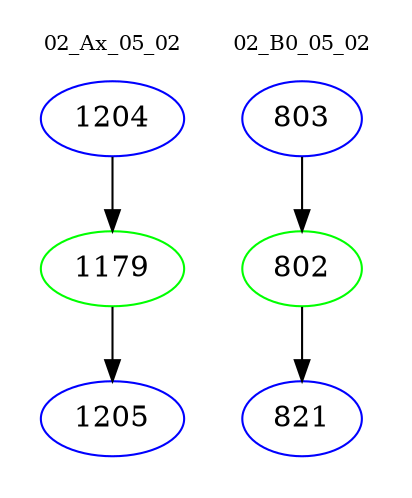 digraph{
subgraph cluster_0 {
color = white
label = "02_Ax_05_02";
fontsize=10;
T0_1204 [label="1204", color="blue"]
T0_1204 -> T0_1179 [color="black"]
T0_1179 [label="1179", color="green"]
T0_1179 -> T0_1205 [color="black"]
T0_1205 [label="1205", color="blue"]
}
subgraph cluster_1 {
color = white
label = "02_B0_05_02";
fontsize=10;
T1_803 [label="803", color="blue"]
T1_803 -> T1_802 [color="black"]
T1_802 [label="802", color="green"]
T1_802 -> T1_821 [color="black"]
T1_821 [label="821", color="blue"]
}
}
